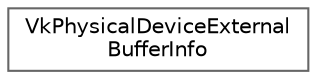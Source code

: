 digraph "类继承关系图"
{
 // LATEX_PDF_SIZE
  bgcolor="transparent";
  edge [fontname=Helvetica,fontsize=10,labelfontname=Helvetica,labelfontsize=10];
  node [fontname=Helvetica,fontsize=10,shape=box,height=0.2,width=0.4];
  rankdir="LR";
  Node0 [id="Node000000",label="VkPhysicalDeviceExternal\lBufferInfo",height=0.2,width=0.4,color="grey40", fillcolor="white", style="filled",URL="$struct_vk_physical_device_external_buffer_info.html",tooltip=" "];
}
